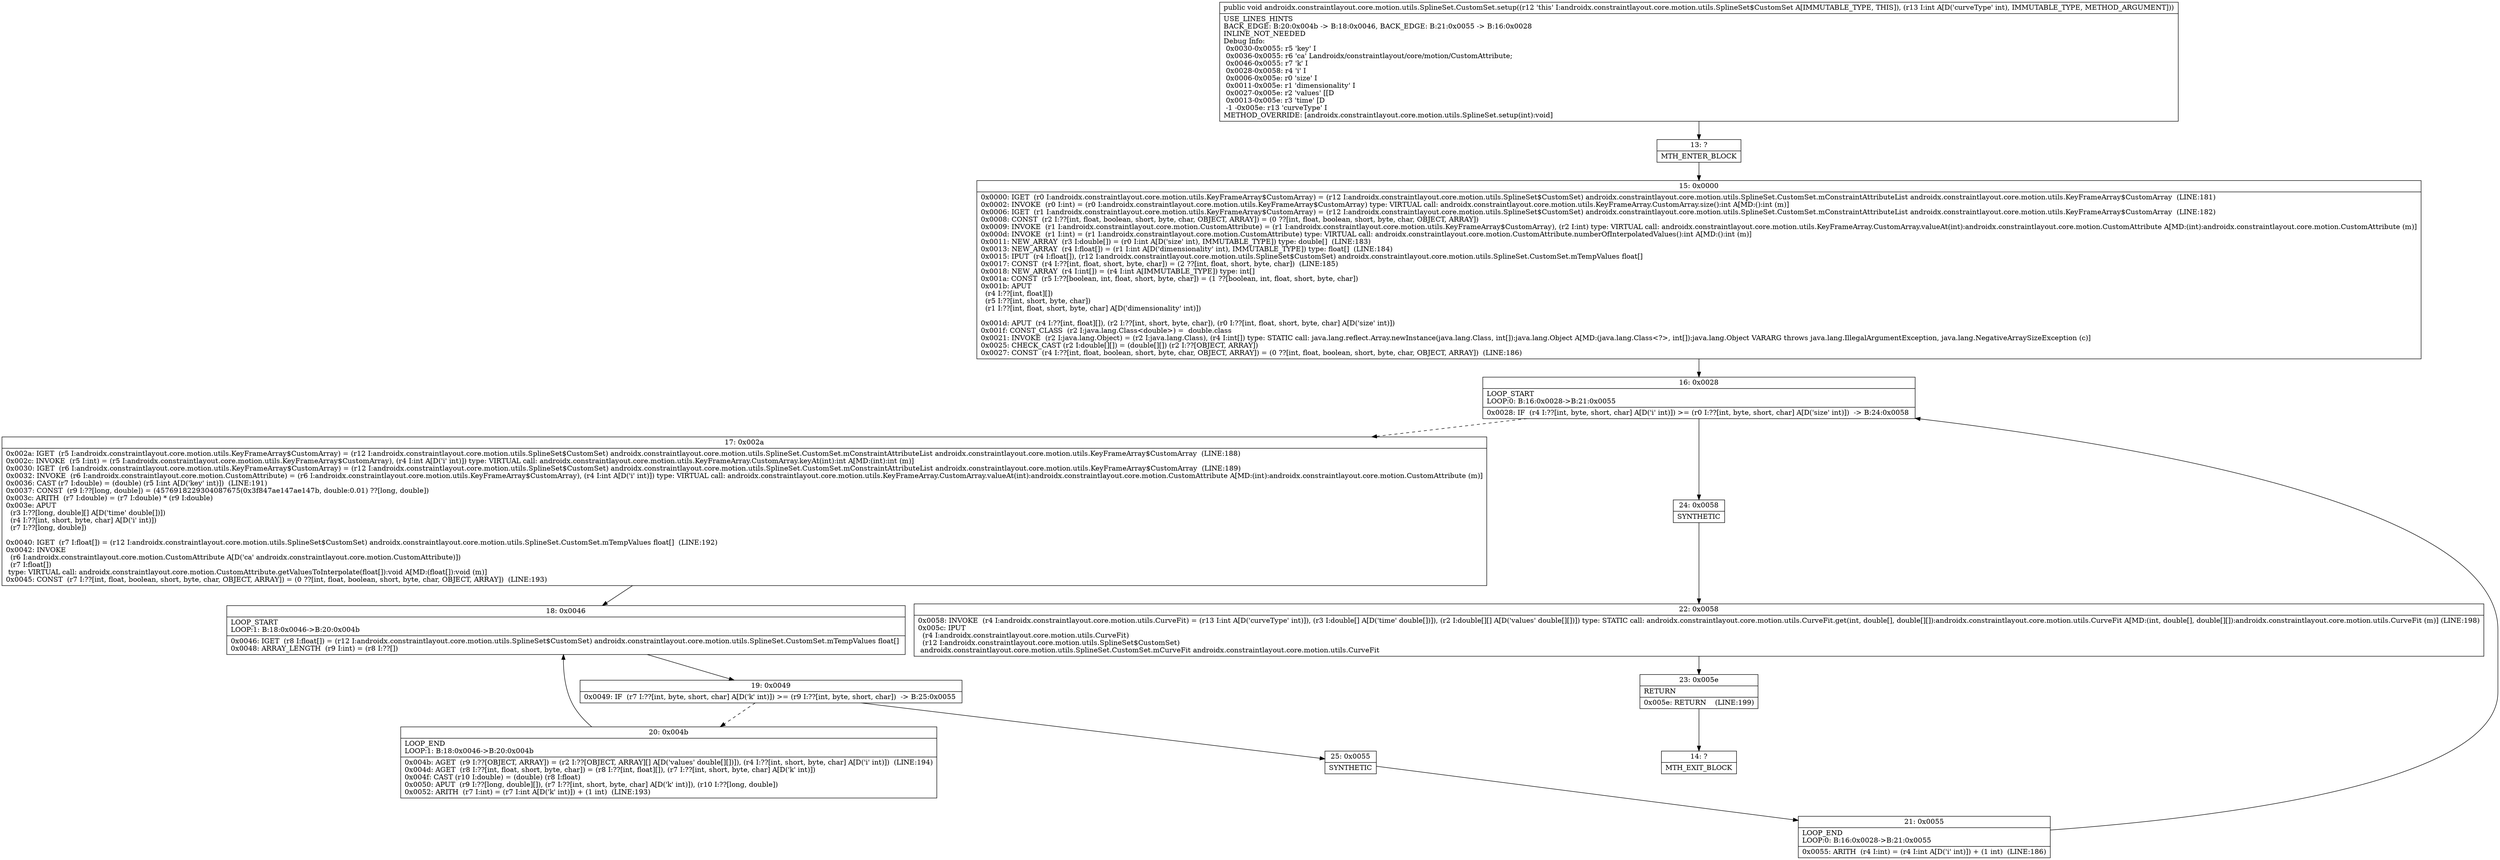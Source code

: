 digraph "CFG forandroidx.constraintlayout.core.motion.utils.SplineSet.CustomSet.setup(I)V" {
Node_13 [shape=record,label="{13\:\ ?|MTH_ENTER_BLOCK\l}"];
Node_15 [shape=record,label="{15\:\ 0x0000|0x0000: IGET  (r0 I:androidx.constraintlayout.core.motion.utils.KeyFrameArray$CustomArray) = (r12 I:androidx.constraintlayout.core.motion.utils.SplineSet$CustomSet) androidx.constraintlayout.core.motion.utils.SplineSet.CustomSet.mConstraintAttributeList androidx.constraintlayout.core.motion.utils.KeyFrameArray$CustomArray  (LINE:181)\l0x0002: INVOKE  (r0 I:int) = (r0 I:androidx.constraintlayout.core.motion.utils.KeyFrameArray$CustomArray) type: VIRTUAL call: androidx.constraintlayout.core.motion.utils.KeyFrameArray.CustomArray.size():int A[MD:():int (m)]\l0x0006: IGET  (r1 I:androidx.constraintlayout.core.motion.utils.KeyFrameArray$CustomArray) = (r12 I:androidx.constraintlayout.core.motion.utils.SplineSet$CustomSet) androidx.constraintlayout.core.motion.utils.SplineSet.CustomSet.mConstraintAttributeList androidx.constraintlayout.core.motion.utils.KeyFrameArray$CustomArray  (LINE:182)\l0x0008: CONST  (r2 I:??[int, float, boolean, short, byte, char, OBJECT, ARRAY]) = (0 ??[int, float, boolean, short, byte, char, OBJECT, ARRAY]) \l0x0009: INVOKE  (r1 I:androidx.constraintlayout.core.motion.CustomAttribute) = (r1 I:androidx.constraintlayout.core.motion.utils.KeyFrameArray$CustomArray), (r2 I:int) type: VIRTUAL call: androidx.constraintlayout.core.motion.utils.KeyFrameArray.CustomArray.valueAt(int):androidx.constraintlayout.core.motion.CustomAttribute A[MD:(int):androidx.constraintlayout.core.motion.CustomAttribute (m)]\l0x000d: INVOKE  (r1 I:int) = (r1 I:androidx.constraintlayout.core.motion.CustomAttribute) type: VIRTUAL call: androidx.constraintlayout.core.motion.CustomAttribute.numberOfInterpolatedValues():int A[MD:():int (m)]\l0x0011: NEW_ARRAY  (r3 I:double[]) = (r0 I:int A[D('size' int), IMMUTABLE_TYPE]) type: double[]  (LINE:183)\l0x0013: NEW_ARRAY  (r4 I:float[]) = (r1 I:int A[D('dimensionality' int), IMMUTABLE_TYPE]) type: float[]  (LINE:184)\l0x0015: IPUT  (r4 I:float[]), (r12 I:androidx.constraintlayout.core.motion.utils.SplineSet$CustomSet) androidx.constraintlayout.core.motion.utils.SplineSet.CustomSet.mTempValues float[] \l0x0017: CONST  (r4 I:??[int, float, short, byte, char]) = (2 ??[int, float, short, byte, char])  (LINE:185)\l0x0018: NEW_ARRAY  (r4 I:int[]) = (r4 I:int A[IMMUTABLE_TYPE]) type: int[] \l0x001a: CONST  (r5 I:??[boolean, int, float, short, byte, char]) = (1 ??[boolean, int, float, short, byte, char]) \l0x001b: APUT  \l  (r4 I:??[int, float][])\l  (r5 I:??[int, short, byte, char])\l  (r1 I:??[int, float, short, byte, char] A[D('dimensionality' int)])\l \l0x001d: APUT  (r4 I:??[int, float][]), (r2 I:??[int, short, byte, char]), (r0 I:??[int, float, short, byte, char] A[D('size' int)]) \l0x001f: CONST_CLASS  (r2 I:java.lang.Class\<double\>) =  double.class \l0x0021: INVOKE  (r2 I:java.lang.Object) = (r2 I:java.lang.Class), (r4 I:int[]) type: STATIC call: java.lang.reflect.Array.newInstance(java.lang.Class, int[]):java.lang.Object A[MD:(java.lang.Class\<?\>, int[]):java.lang.Object VARARG throws java.lang.IllegalArgumentException, java.lang.NegativeArraySizeException (c)]\l0x0025: CHECK_CAST (r2 I:double[][]) = (double[][]) (r2 I:??[OBJECT, ARRAY]) \l0x0027: CONST  (r4 I:??[int, float, boolean, short, byte, char, OBJECT, ARRAY]) = (0 ??[int, float, boolean, short, byte, char, OBJECT, ARRAY])  (LINE:186)\l}"];
Node_16 [shape=record,label="{16\:\ 0x0028|LOOP_START\lLOOP:0: B:16:0x0028\-\>B:21:0x0055\l|0x0028: IF  (r4 I:??[int, byte, short, char] A[D('i' int)]) \>= (r0 I:??[int, byte, short, char] A[D('size' int)])  \-\> B:24:0x0058 \l}"];
Node_17 [shape=record,label="{17\:\ 0x002a|0x002a: IGET  (r5 I:androidx.constraintlayout.core.motion.utils.KeyFrameArray$CustomArray) = (r12 I:androidx.constraintlayout.core.motion.utils.SplineSet$CustomSet) androidx.constraintlayout.core.motion.utils.SplineSet.CustomSet.mConstraintAttributeList androidx.constraintlayout.core.motion.utils.KeyFrameArray$CustomArray  (LINE:188)\l0x002c: INVOKE  (r5 I:int) = (r5 I:androidx.constraintlayout.core.motion.utils.KeyFrameArray$CustomArray), (r4 I:int A[D('i' int)]) type: VIRTUAL call: androidx.constraintlayout.core.motion.utils.KeyFrameArray.CustomArray.keyAt(int):int A[MD:(int):int (m)]\l0x0030: IGET  (r6 I:androidx.constraintlayout.core.motion.utils.KeyFrameArray$CustomArray) = (r12 I:androidx.constraintlayout.core.motion.utils.SplineSet$CustomSet) androidx.constraintlayout.core.motion.utils.SplineSet.CustomSet.mConstraintAttributeList androidx.constraintlayout.core.motion.utils.KeyFrameArray$CustomArray  (LINE:189)\l0x0032: INVOKE  (r6 I:androidx.constraintlayout.core.motion.CustomAttribute) = (r6 I:androidx.constraintlayout.core.motion.utils.KeyFrameArray$CustomArray), (r4 I:int A[D('i' int)]) type: VIRTUAL call: androidx.constraintlayout.core.motion.utils.KeyFrameArray.CustomArray.valueAt(int):androidx.constraintlayout.core.motion.CustomAttribute A[MD:(int):androidx.constraintlayout.core.motion.CustomAttribute (m)]\l0x0036: CAST (r7 I:double) = (double) (r5 I:int A[D('key' int)])  (LINE:191)\l0x0037: CONST  (r9 I:??[long, double]) = (4576918229304087675(0x3f847ae147ae147b, double:0.01) ??[long, double]) \l0x003c: ARITH  (r7 I:double) = (r7 I:double) * (r9 I:double) \l0x003e: APUT  \l  (r3 I:??[long, double][] A[D('time' double[])])\l  (r4 I:??[int, short, byte, char] A[D('i' int)])\l  (r7 I:??[long, double])\l \l0x0040: IGET  (r7 I:float[]) = (r12 I:androidx.constraintlayout.core.motion.utils.SplineSet$CustomSet) androidx.constraintlayout.core.motion.utils.SplineSet.CustomSet.mTempValues float[]  (LINE:192)\l0x0042: INVOKE  \l  (r6 I:androidx.constraintlayout.core.motion.CustomAttribute A[D('ca' androidx.constraintlayout.core.motion.CustomAttribute)])\l  (r7 I:float[])\l type: VIRTUAL call: androidx.constraintlayout.core.motion.CustomAttribute.getValuesToInterpolate(float[]):void A[MD:(float[]):void (m)]\l0x0045: CONST  (r7 I:??[int, float, boolean, short, byte, char, OBJECT, ARRAY]) = (0 ??[int, float, boolean, short, byte, char, OBJECT, ARRAY])  (LINE:193)\l}"];
Node_18 [shape=record,label="{18\:\ 0x0046|LOOP_START\lLOOP:1: B:18:0x0046\-\>B:20:0x004b\l|0x0046: IGET  (r8 I:float[]) = (r12 I:androidx.constraintlayout.core.motion.utils.SplineSet$CustomSet) androidx.constraintlayout.core.motion.utils.SplineSet.CustomSet.mTempValues float[] \l0x0048: ARRAY_LENGTH  (r9 I:int) = (r8 I:??[]) \l}"];
Node_19 [shape=record,label="{19\:\ 0x0049|0x0049: IF  (r7 I:??[int, byte, short, char] A[D('k' int)]) \>= (r9 I:??[int, byte, short, char])  \-\> B:25:0x0055 \l}"];
Node_20 [shape=record,label="{20\:\ 0x004b|LOOP_END\lLOOP:1: B:18:0x0046\-\>B:20:0x004b\l|0x004b: AGET  (r9 I:??[OBJECT, ARRAY]) = (r2 I:??[OBJECT, ARRAY][] A[D('values' double[][])]), (r4 I:??[int, short, byte, char] A[D('i' int)])  (LINE:194)\l0x004d: AGET  (r8 I:??[int, float, short, byte, char]) = (r8 I:??[int, float][]), (r7 I:??[int, short, byte, char] A[D('k' int)]) \l0x004f: CAST (r10 I:double) = (double) (r8 I:float) \l0x0050: APUT  (r9 I:??[long, double][]), (r7 I:??[int, short, byte, char] A[D('k' int)]), (r10 I:??[long, double]) \l0x0052: ARITH  (r7 I:int) = (r7 I:int A[D('k' int)]) + (1 int)  (LINE:193)\l}"];
Node_25 [shape=record,label="{25\:\ 0x0055|SYNTHETIC\l}"];
Node_21 [shape=record,label="{21\:\ 0x0055|LOOP_END\lLOOP:0: B:16:0x0028\-\>B:21:0x0055\l|0x0055: ARITH  (r4 I:int) = (r4 I:int A[D('i' int)]) + (1 int)  (LINE:186)\l}"];
Node_24 [shape=record,label="{24\:\ 0x0058|SYNTHETIC\l}"];
Node_22 [shape=record,label="{22\:\ 0x0058|0x0058: INVOKE  (r4 I:androidx.constraintlayout.core.motion.utils.CurveFit) = (r13 I:int A[D('curveType' int)]), (r3 I:double[] A[D('time' double[])]), (r2 I:double[][] A[D('values' double[][])]) type: STATIC call: androidx.constraintlayout.core.motion.utils.CurveFit.get(int, double[], double[][]):androidx.constraintlayout.core.motion.utils.CurveFit A[MD:(int, double[], double[][]):androidx.constraintlayout.core.motion.utils.CurveFit (m)] (LINE:198)\l0x005c: IPUT  \l  (r4 I:androidx.constraintlayout.core.motion.utils.CurveFit)\l  (r12 I:androidx.constraintlayout.core.motion.utils.SplineSet$CustomSet)\l androidx.constraintlayout.core.motion.utils.SplineSet.CustomSet.mCurveFit androidx.constraintlayout.core.motion.utils.CurveFit \l}"];
Node_23 [shape=record,label="{23\:\ 0x005e|RETURN\l|0x005e: RETURN    (LINE:199)\l}"];
Node_14 [shape=record,label="{14\:\ ?|MTH_EXIT_BLOCK\l}"];
MethodNode[shape=record,label="{public void androidx.constraintlayout.core.motion.utils.SplineSet.CustomSet.setup((r12 'this' I:androidx.constraintlayout.core.motion.utils.SplineSet$CustomSet A[IMMUTABLE_TYPE, THIS]), (r13 I:int A[D('curveType' int), IMMUTABLE_TYPE, METHOD_ARGUMENT]))  | USE_LINES_HINTS\lBACK_EDGE: B:20:0x004b \-\> B:18:0x0046, BACK_EDGE: B:21:0x0055 \-\> B:16:0x0028\lINLINE_NOT_NEEDED\lDebug Info:\l  0x0030\-0x0055: r5 'key' I\l  0x0036\-0x0055: r6 'ca' Landroidx\/constraintlayout\/core\/motion\/CustomAttribute;\l  0x0046\-0x0055: r7 'k' I\l  0x0028\-0x0058: r4 'i' I\l  0x0006\-0x005e: r0 'size' I\l  0x0011\-0x005e: r1 'dimensionality' I\l  0x0027\-0x005e: r2 'values' [[D\l  0x0013\-0x005e: r3 'time' [D\l  \-1 \-0x005e: r13 'curveType' I\lMETHOD_OVERRIDE: [androidx.constraintlayout.core.motion.utils.SplineSet.setup(int):void]\l}"];
MethodNode -> Node_13;Node_13 -> Node_15;
Node_15 -> Node_16;
Node_16 -> Node_17[style=dashed];
Node_16 -> Node_24;
Node_17 -> Node_18;
Node_18 -> Node_19;
Node_19 -> Node_20[style=dashed];
Node_19 -> Node_25;
Node_20 -> Node_18;
Node_25 -> Node_21;
Node_21 -> Node_16;
Node_24 -> Node_22;
Node_22 -> Node_23;
Node_23 -> Node_14;
}

